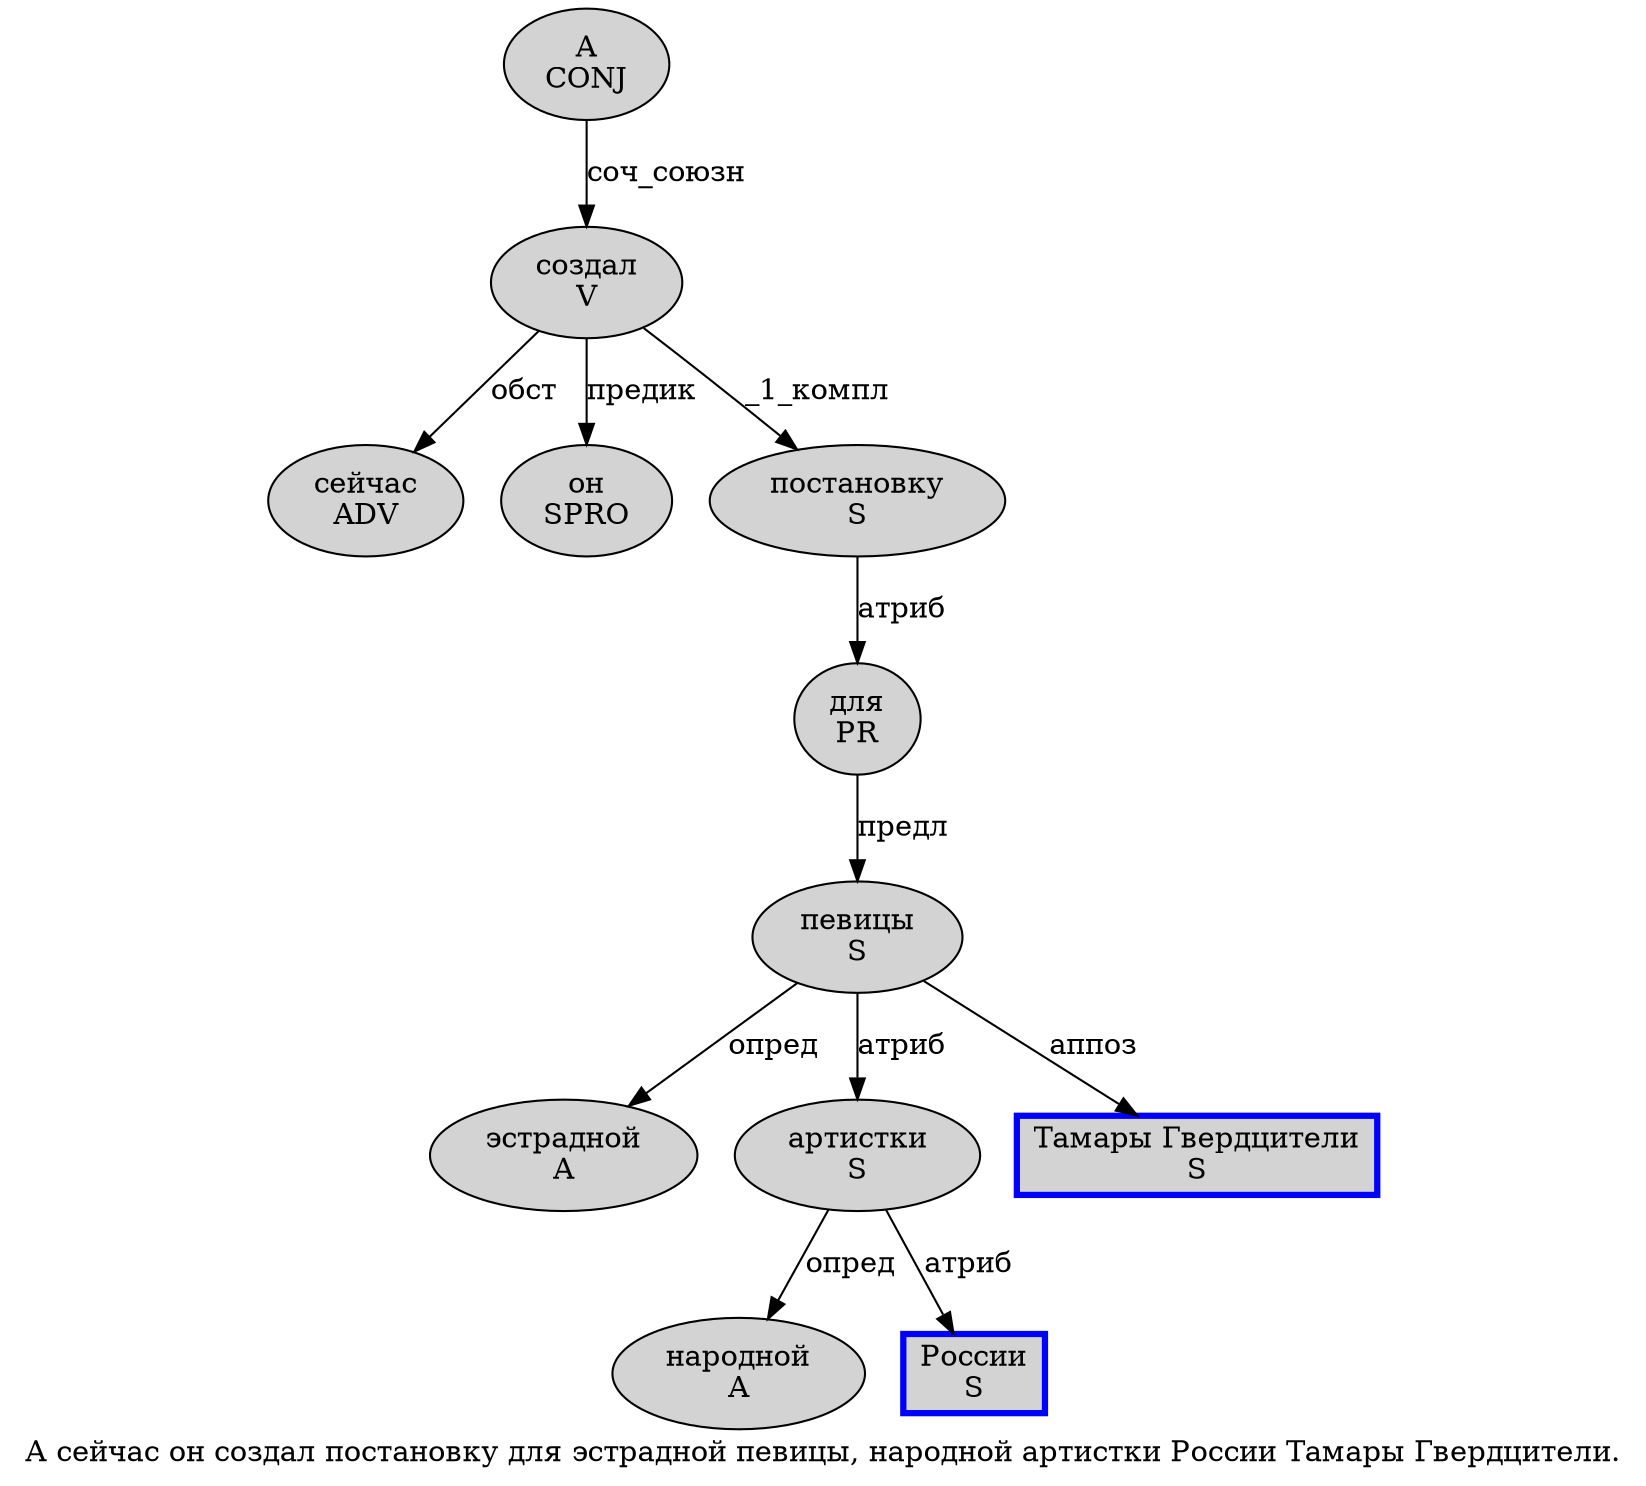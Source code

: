 digraph SENTENCE_145 {
	graph [label="А сейчас он создал постановку для эстрадной певицы, народной артистки России Тамары Гвердцители."]
	node [style=filled]
		0 [label="А
CONJ" color="" fillcolor=lightgray penwidth=1 shape=ellipse]
		1 [label="сейчас
ADV" color="" fillcolor=lightgray penwidth=1 shape=ellipse]
		2 [label="он
SPRO" color="" fillcolor=lightgray penwidth=1 shape=ellipse]
		3 [label="создал
V" color="" fillcolor=lightgray penwidth=1 shape=ellipse]
		4 [label="постановку
S" color="" fillcolor=lightgray penwidth=1 shape=ellipse]
		5 [label="для
PR" color="" fillcolor=lightgray penwidth=1 shape=ellipse]
		6 [label="эстрадной
A" color="" fillcolor=lightgray penwidth=1 shape=ellipse]
		7 [label="певицы
S" color="" fillcolor=lightgray penwidth=1 shape=ellipse]
		9 [label="народной
A" color="" fillcolor=lightgray penwidth=1 shape=ellipse]
		10 [label="артистки
S" color="" fillcolor=lightgray penwidth=1 shape=ellipse]
		11 [label="России
S" color=blue fillcolor=lightgray penwidth=3 shape=box]
		12 [label="Тамары Гвердцители
S" color=blue fillcolor=lightgray penwidth=3 shape=box]
			0 -> 3 [label="соч_союзн"]
			5 -> 7 [label="предл"]
			10 -> 9 [label="опред"]
			10 -> 11 [label="атриб"]
			3 -> 1 [label="обст"]
			3 -> 2 [label="предик"]
			3 -> 4 [label="_1_компл"]
			4 -> 5 [label="атриб"]
			7 -> 6 [label="опред"]
			7 -> 10 [label="атриб"]
			7 -> 12 [label="аппоз"]
}